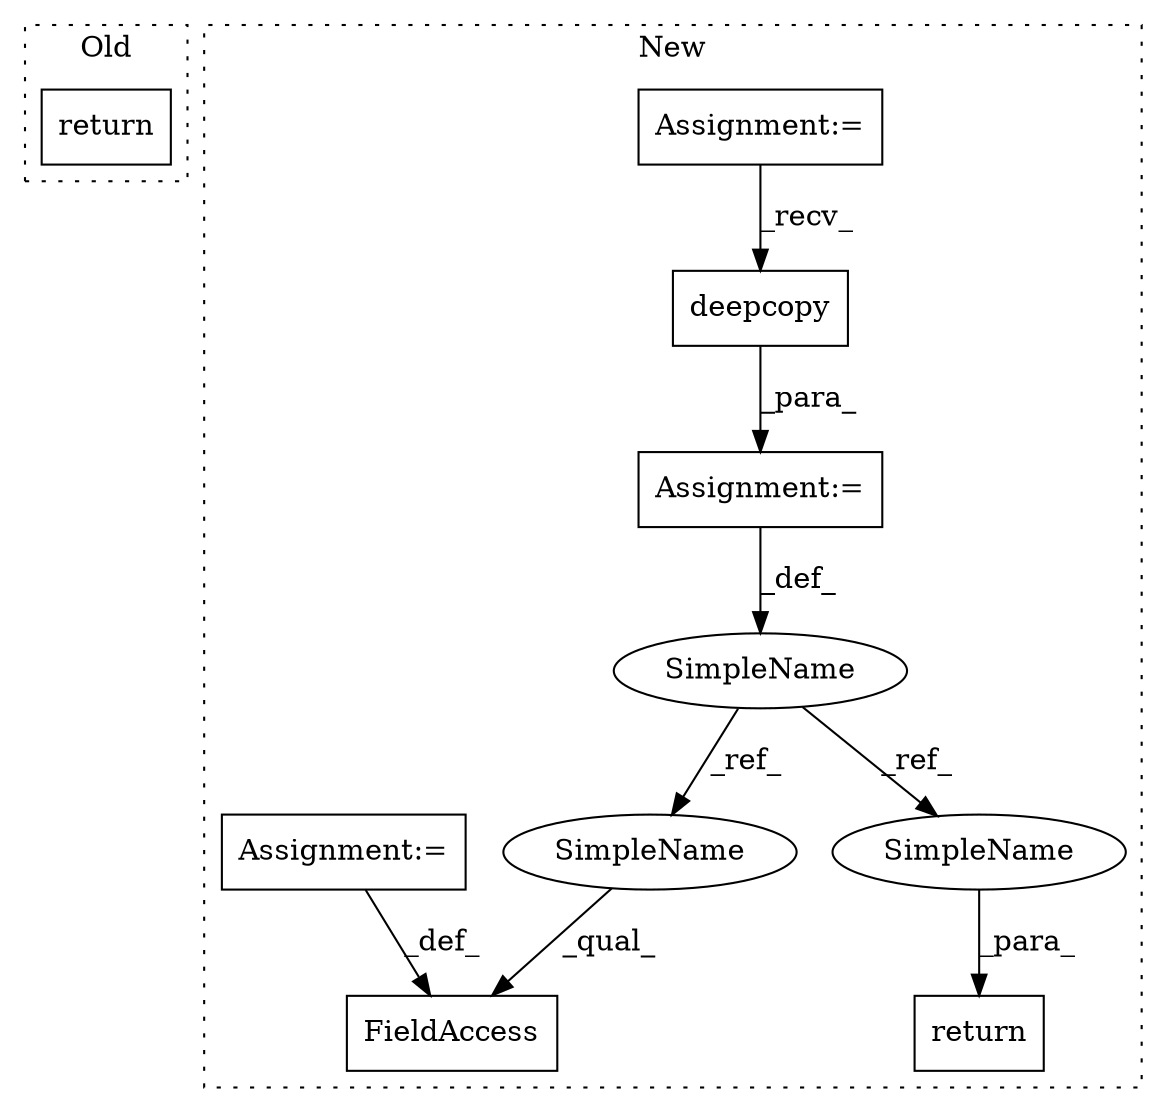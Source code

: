 digraph G {
subgraph cluster0 {
1 [label="return" a="41" s="15697" l="7" shape="box"];
label = "Old";
style="dotted";
}
subgraph cluster1 {
2 [label="deepcopy" a="32" s="16283,16296" l="9,1" shape="box"];
3 [label="return" a="41" s="16367" l="7" shape="box"];
4 [label="Assignment:=" a="7" s="16215" l="4" shape="box"];
5 [label="Assignment:=" a="7" s="16277" l="1" shape="box"];
6 [label="SimpleName" a="42" s="16267" l="10" shape="ellipse"];
7 [label="FieldAccess" a="22" s="16303" l="21" shape="box"];
8 [label="Assignment:=" a="7" s="16177" l="5" shape="box"];
9 [label="SimpleName" a="42" s="16303" l="10" shape="ellipse"];
10 [label="SimpleName" a="42" s="16374" l="10" shape="ellipse"];
label = "New";
style="dotted";
}
2 -> 5 [label="_para_"];
4 -> 2 [label="_recv_"];
5 -> 6 [label="_def_"];
6 -> 9 [label="_ref_"];
6 -> 10 [label="_ref_"];
8 -> 7 [label="_def_"];
9 -> 7 [label="_qual_"];
10 -> 3 [label="_para_"];
}